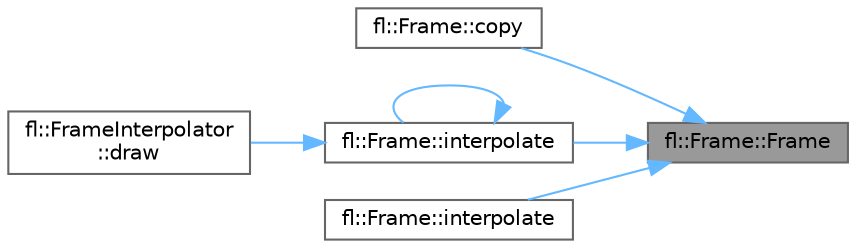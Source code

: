 digraph "fl::Frame::Frame"
{
 // INTERACTIVE_SVG=YES
 // LATEX_PDF_SIZE
  bgcolor="transparent";
  edge [fontname=Helvetica,fontsize=10,labelfontname=Helvetica,labelfontsize=10];
  node [fontname=Helvetica,fontsize=10,shape=box,height=0.2,width=0.4];
  rankdir="RL";
  Node1 [id="Node000001",label="fl::Frame::Frame",height=0.2,width=0.4,color="gray40", fillcolor="grey60", style="filled", fontcolor="black",tooltip=" "];
  Node1 -> Node2 [id="edge1_Node000001_Node000002",dir="back",color="steelblue1",style="solid",tooltip=" "];
  Node2 [id="Node000002",label="fl::Frame::copy",height=0.2,width=0.4,color="grey40", fillcolor="white", style="filled",URL="$d1/de0/classfl_1_1_frame_abf096f9e673c5e848233433ed0472467.html#abf096f9e673c5e848233433ed0472467",tooltip=" "];
  Node1 -> Node3 [id="edge2_Node000001_Node000003",dir="back",color="steelblue1",style="solid",tooltip=" "];
  Node3 [id="Node000003",label="fl::Frame::interpolate",height=0.2,width=0.4,color="grey40", fillcolor="white", style="filled",URL="$d1/de0/classfl_1_1_frame_a8a0c8d0a9e5bc93dd87dd70cbd8fdc64.html#a8a0c8d0a9e5bc93dd87dd70cbd8fdc64",tooltip=" "];
  Node3 -> Node4 [id="edge3_Node000003_Node000004",dir="back",color="steelblue1",style="solid",tooltip=" "];
  Node4 [id="Node000004",label="fl::FrameInterpolator\l::draw",height=0.2,width=0.4,color="grey40", fillcolor="white", style="filled",URL="$d8/d94/classfl_1_1_frame_interpolator_a681dd7d646b6b2b75c4035678693206a.html#a681dd7d646b6b2b75c4035678693206a",tooltip=" "];
  Node3 -> Node3 [id="edge4_Node000003_Node000003",dir="back",color="steelblue1",style="solid",tooltip=" "];
  Node1 -> Node5 [id="edge5_Node000001_Node000005",dir="back",color="steelblue1",style="solid",tooltip=" "];
  Node5 [id="Node000005",label="fl::Frame::interpolate",height=0.2,width=0.4,color="grey40", fillcolor="white", style="filled",URL="$d1/de0/classfl_1_1_frame_a18b6f7181804a0392e40796f46352115.html#a18b6f7181804a0392e40796f46352115",tooltip=" "];
}
